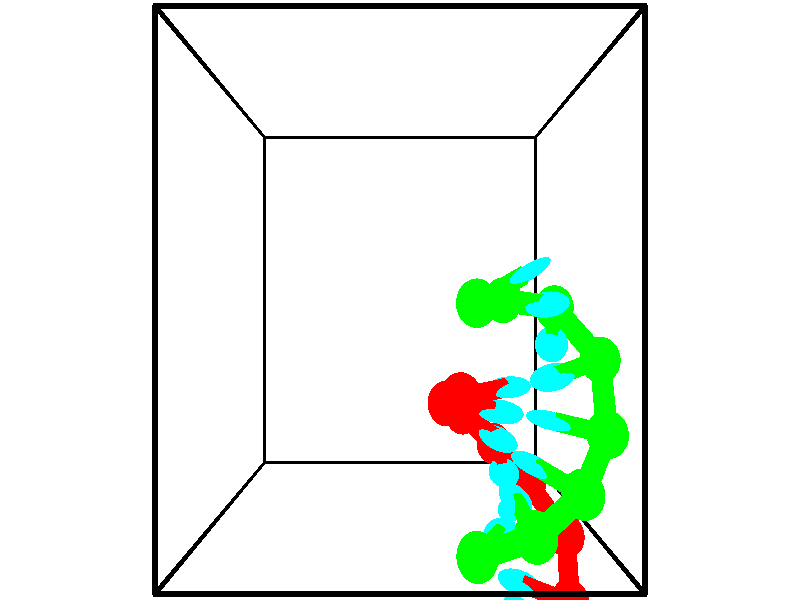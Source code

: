 // switches for output
#declare DRAW_BASES = 1; // possible values are 0, 1; only relevant for DNA ribbons
#declare DRAW_BASES_TYPE = 3; // possible values are 1, 2, 3; only relevant for DNA ribbons
#declare DRAW_FOG = 0; // set to 1 to enable fog

#include "colors.inc"

#include "transforms.inc"
background { rgb <1, 1, 1>}

#default {
   normal{
       ripples 0.25
       frequency 0.20
       turbulence 0.2
       lambda 5
   }
	finish {
		phong 0.1
		phong_size 40.
	}
}

// original window dimensions: 1024x640


// camera settings

camera {
	sky <-0, 1, 0>
	up <-0, 1, 0>
	right 1.6 * <1, 0, 0>
	location <2.5, 2.5, 11.1562>
	look_at <2.5, 2.5, 2.5>
	direction <0, 0, -8.6562>
	angle 67.0682
}


# declare cpy_camera_pos = <2.5, 2.5, 11.1562>;
# if (DRAW_FOG = 1)
fog {
	fog_type 2
	up vnormalize(cpy_camera_pos)
	color rgbt<1,1,1,0.3>
	distance 1e-5
	fog_alt 3e-3
	fog_offset 4
}
# end


// LIGHTS

# declare lum = 6;
global_settings {
	ambient_light rgb lum * <0.05, 0.05, 0.05>
	max_trace_level 15
}# declare cpy_direct_light_amount = 0.25;
light_source
{	1000 * <-1, -1, 1>,
	rgb lum * cpy_direct_light_amount
	parallel
}

light_source
{	1000 * <1, 1, -1>,
	rgb lum * cpy_direct_light_amount
	parallel
}

// strand 0

// nucleotide -1

// particle -1
sphere {
	<4.391958, -1.358764, 3.393848> 0.250000
	pigment { color rgbt <1,0,0,0> }
	no_shadow
}
cylinder {
	<4.255822, -1.225132, 3.042267>,  <4.174141, -1.144953, 2.831318>, 0.100000
	pigment { color rgbt <1,0,0,0> }
	no_shadow
}
cylinder {
	<4.255822, -1.225132, 3.042267>,  <4.391958, -1.358764, 3.393848>, 0.100000
	pigment { color rgbt <1,0,0,0> }
	no_shadow
}

// particle -1
sphere {
	<4.255822, -1.225132, 3.042267> 0.100000
	pigment { color rgbt <1,0,0,0> }
	no_shadow
}
sphere {
	0, 1
	scale<0.080000,0.200000,0.300000>
	matrix <0.013469, 0.936392, 0.350698,
		0.940207, 0.107518, -0.323190,
		-0.340338, 0.334081, -0.878954,
		4.153721, -1.124908, 2.778581>
	pigment { color rgbt <0,1,1,0> }
	no_shadow
}
cylinder {
	<4.758880, -0.849632, 3.149399>,  <4.391958, -1.358764, 3.393848>, 0.130000
	pigment { color rgbt <1,0,0,0> }
	no_shadow
}

// nucleotide -1

// particle -1
sphere {
	<4.758880, -0.849632, 3.149399> 0.250000
	pigment { color rgbt <1,0,0,0> }
	no_shadow
}
cylinder {
	<4.408584, -0.791973, 2.965096>,  <4.198406, -0.757378, 2.854513>, 0.100000
	pigment { color rgbt <1,0,0,0> }
	no_shadow
}
cylinder {
	<4.408584, -0.791973, 2.965096>,  <4.758880, -0.849632, 3.149399>, 0.100000
	pigment { color rgbt <1,0,0,0> }
	no_shadow
}

// particle -1
sphere {
	<4.408584, -0.791973, 2.965096> 0.100000
	pigment { color rgbt <1,0,0,0> }
	no_shadow
}
sphere {
	0, 1
	scale<0.080000,0.200000,0.300000>
	matrix <0.006870, 0.958010, 0.286652,
		0.482731, 0.247868, -0.839960,
		-0.875742, 0.144146, -0.460759,
		4.145861, -0.748729, 2.826868>
	pigment { color rgbt <0,1,1,0> }
	no_shadow
}
cylinder {
	<4.842379, -0.267714, 2.642977>,  <4.758880, -0.849632, 3.149399>, 0.130000
	pigment { color rgbt <1,0,0,0> }
	no_shadow
}

// nucleotide -1

// particle -1
sphere {
	<4.842379, -0.267714, 2.642977> 0.250000
	pigment { color rgbt <1,0,0,0> }
	no_shadow
}
cylinder {
	<4.455921, -0.286167, 2.744514>,  <4.224046, -0.297239, 2.805437>, 0.100000
	pigment { color rgbt <1,0,0,0> }
	no_shadow
}
cylinder {
	<4.455921, -0.286167, 2.744514>,  <4.842379, -0.267714, 2.642977>, 0.100000
	pigment { color rgbt <1,0,0,0> }
	no_shadow
}

// particle -1
sphere {
	<4.455921, -0.286167, 2.744514> 0.100000
	pigment { color rgbt <1,0,0,0> }
	no_shadow
}
sphere {
	0, 1
	scale<0.080000,0.200000,0.300000>
	matrix <-0.015510, 0.992489, 0.121344,
		-0.257534, 0.113299, -0.959604,
		-0.966145, -0.046134, 0.253842,
		4.166078, -0.300007, 2.820667>
	pigment { color rgbt <0,1,1,0> }
	no_shadow
}
cylinder {
	<4.403478, 0.244451, 2.226614>,  <4.842379, -0.267714, 2.642977>, 0.130000
	pigment { color rgbt <1,0,0,0> }
	no_shadow
}

// nucleotide -1

// particle -1
sphere {
	<4.403478, 0.244451, 2.226614> 0.250000
	pigment { color rgbt <1,0,0,0> }
	no_shadow
}
cylinder {
	<4.210198, 0.170547, 2.568932>,  <4.094231, 0.126205, 2.774322>, 0.100000
	pigment { color rgbt <1,0,0,0> }
	no_shadow
}
cylinder {
	<4.210198, 0.170547, 2.568932>,  <4.403478, 0.244451, 2.226614>, 0.100000
	pigment { color rgbt <1,0,0,0> }
	no_shadow
}

// particle -1
sphere {
	<4.210198, 0.170547, 2.568932> 0.100000
	pigment { color rgbt <1,0,0,0> }
	no_shadow
}
sphere {
	0, 1
	scale<0.080000,0.200000,0.300000>
	matrix <-0.033464, 0.980663, 0.192822,
		-0.874871, 0.064533, -0.480039,
		-0.483199, -0.184758, 0.855793,
		4.065238, 0.115120, 2.825670>
	pigment { color rgbt <0,1,1,0> }
	no_shadow
}
cylinder {
	<3.878933, 0.740915, 2.277023>,  <4.403478, 0.244451, 2.226614>, 0.130000
	pigment { color rgbt <1,0,0,0> }
	no_shadow
}

// nucleotide -1

// particle -1
sphere {
	<3.878933, 0.740915, 2.277023> 0.250000
	pigment { color rgbt <1,0,0,0> }
	no_shadow
}
cylinder {
	<3.896422, 0.630299, 2.661026>,  <3.906915, 0.563929, 2.891428>, 0.100000
	pigment { color rgbt <1,0,0,0> }
	no_shadow
}
cylinder {
	<3.896422, 0.630299, 2.661026>,  <3.878933, 0.740915, 2.277023>, 0.100000
	pigment { color rgbt <1,0,0,0> }
	no_shadow
}

// particle -1
sphere {
	<3.896422, 0.630299, 2.661026> 0.100000
	pigment { color rgbt <1,0,0,0> }
	no_shadow
}
sphere {
	0, 1
	scale<0.080000,0.200000,0.300000>
	matrix <-0.140398, 0.949689, 0.279963,
		-0.989129, -0.147024, 0.002696,
		0.043722, -0.276541, 0.960007,
		3.909539, 0.547336, 2.949028>
	pigment { color rgbt <0,1,1,0> }
	no_shadow
}
cylinder {
	<3.388820, 1.156902, 2.556580>,  <3.878933, 0.740915, 2.277023>, 0.130000
	pigment { color rgbt <1,0,0,0> }
	no_shadow
}

// nucleotide -1

// particle -1
sphere {
	<3.388820, 1.156902, 2.556580> 0.250000
	pigment { color rgbt <1,0,0,0> }
	no_shadow
}
cylinder {
	<3.630001, 1.042336, 2.854416>,  <3.774709, 0.973596, 3.033118>, 0.100000
	pigment { color rgbt <1,0,0,0> }
	no_shadow
}
cylinder {
	<3.630001, 1.042336, 2.854416>,  <3.388820, 1.156902, 2.556580>, 0.100000
	pigment { color rgbt <1,0,0,0> }
	no_shadow
}

// particle -1
sphere {
	<3.630001, 1.042336, 2.854416> 0.100000
	pigment { color rgbt <1,0,0,0> }
	no_shadow
}
sphere {
	0, 1
	scale<0.080000,0.200000,0.300000>
	matrix <0.022418, 0.939046, 0.343061,
		-0.797463, -0.190157, 0.572620,
		0.602952, -0.286415, 0.744591,
		3.810886, 0.956411, 3.077793>
	pigment { color rgbt <0,1,1,0> }
	no_shadow
}
cylinder {
	<3.114733, 1.363428, 3.196069>,  <3.388820, 1.156902, 2.556580>, 0.130000
	pigment { color rgbt <1,0,0,0> }
	no_shadow
}

// nucleotide -1

// particle -1
sphere {
	<3.114733, 1.363428, 3.196069> 0.250000
	pigment { color rgbt <1,0,0,0> }
	no_shadow
}
cylinder {
	<3.503388, 1.325096, 3.282547>,  <3.736581, 1.302097, 3.334434>, 0.100000
	pigment { color rgbt <1,0,0,0> }
	no_shadow
}
cylinder {
	<3.503388, 1.325096, 3.282547>,  <3.114733, 1.363428, 3.196069>, 0.100000
	pigment { color rgbt <1,0,0,0> }
	no_shadow
}

// particle -1
sphere {
	<3.503388, 1.325096, 3.282547> 0.100000
	pigment { color rgbt <1,0,0,0> }
	no_shadow
}
sphere {
	0, 1
	scale<0.080000,0.200000,0.300000>
	matrix <-0.005422, 0.904948, 0.425487,
		-0.236418, -0.414591, 0.878761,
		0.971636, -0.095828, 0.216194,
		3.794879, 1.296348, 3.347405>
	pigment { color rgbt <0,1,1,0> }
	no_shadow
}
cylinder {
	<3.232119, 1.526150, 3.910050>,  <3.114733, 1.363428, 3.196069>, 0.130000
	pigment { color rgbt <1,0,0,0> }
	no_shadow
}

// nucleotide -1

// particle -1
sphere {
	<3.232119, 1.526150, 3.910050> 0.250000
	pigment { color rgbt <1,0,0,0> }
	no_shadow
}
cylinder {
	<3.592703, 1.565186, 3.741364>,  <3.809054, 1.588607, 3.640152>, 0.100000
	pigment { color rgbt <1,0,0,0> }
	no_shadow
}
cylinder {
	<3.592703, 1.565186, 3.741364>,  <3.232119, 1.526150, 3.910050>, 0.100000
	pigment { color rgbt <1,0,0,0> }
	no_shadow
}

// particle -1
sphere {
	<3.592703, 1.565186, 3.741364> 0.100000
	pigment { color rgbt <1,0,0,0> }
	no_shadow
}
sphere {
	0, 1
	scale<0.080000,0.200000,0.300000>
	matrix <0.027137, 0.959598, 0.280064,
		0.432009, -0.263911, 0.862391,
		0.901461, 0.097588, -0.421717,
		3.863142, 1.594462, 3.614848>
	pigment { color rgbt <0,1,1,0> }
	no_shadow
}
// strand 1

// nucleotide -1

// particle -1
sphere {
	<3.430304, 2.467514, 3.834379> 0.250000
	pigment { color rgbt <0,1,0,0> }
	no_shadow
}
cylinder {
	<3.788921, 2.644531, 3.826721>,  <4.004092, 2.750742, 3.822126>, 0.100000
	pigment { color rgbt <0,1,0,0> }
	no_shadow
}
cylinder {
	<3.788921, 2.644531, 3.826721>,  <3.430304, 2.467514, 3.834379>, 0.100000
	pigment { color rgbt <0,1,0,0> }
	no_shadow
}

// particle -1
sphere {
	<3.788921, 2.644531, 3.826721> 0.100000
	pigment { color rgbt <0,1,0,0> }
	no_shadow
}
sphere {
	0, 1
	scale<0.080000,0.200000,0.300000>
	matrix <0.437784, -0.878656, 0.190550,
		0.067505, -0.179218, -0.981491,
		0.896543, 0.442544, -0.019145,
		4.057884, 2.777294, 3.820977>
	pigment { color rgbt <0,1,1,0> }
	no_shadow
}
cylinder {
	<3.848878, 2.496689, 3.237735>,  <3.430304, 2.467514, 3.834379>, 0.130000
	pigment { color rgbt <0,1,0,0> }
	no_shadow
}

// nucleotide -1

// particle -1
sphere {
	<3.848878, 2.496689, 3.237735> 0.250000
	pigment { color rgbt <0,1,0,0> }
	no_shadow
}
cylinder {
	<4.105602, 2.472900, 3.543556>,  <4.259637, 2.458627, 3.727049>, 0.100000
	pigment { color rgbt <0,1,0,0> }
	no_shadow
}
cylinder {
	<4.105602, 2.472900, 3.543556>,  <3.848878, 2.496689, 3.237735>, 0.100000
	pigment { color rgbt <0,1,0,0> }
	no_shadow
}

// particle -1
sphere {
	<4.105602, 2.472900, 3.543556> 0.100000
	pigment { color rgbt <0,1,0,0> }
	no_shadow
}
sphere {
	0, 1
	scale<0.080000,0.200000,0.300000>
	matrix <0.406895, -0.818661, -0.405254,
		0.650011, 0.571190, -0.501227,
		0.641812, -0.059473, 0.764553,
		4.298146, 2.455059, 3.772922>
	pigment { color rgbt <0,1,1,0> }
	no_shadow
}
cylinder {
	<4.565486, 2.414058, 3.077560>,  <3.848878, 2.496689, 3.237735>, 0.130000
	pigment { color rgbt <0,1,0,0> }
	no_shadow
}

// nucleotide -1

// particle -1
sphere {
	<4.565486, 2.414058, 3.077560> 0.250000
	pigment { color rgbt <0,1,0,0> }
	no_shadow
}
cylinder {
	<4.462715, 2.203148, 3.401527>,  <4.401052, 2.076602, 3.595908>, 0.100000
	pigment { color rgbt <0,1,0,0> }
	no_shadow
}
cylinder {
	<4.462715, 2.203148, 3.401527>,  <4.565486, 2.414058, 3.077560>, 0.100000
	pigment { color rgbt <0,1,0,0> }
	no_shadow
}

// particle -1
sphere {
	<4.462715, 2.203148, 3.401527> 0.100000
	pigment { color rgbt <0,1,0,0> }
	no_shadow
}
sphere {
	0, 1
	scale<0.080000,0.200000,0.300000>
	matrix <0.078633, -0.846678, -0.526264,
		0.963226, -0.071526, 0.258997,
		-0.256928, -0.527277, 0.809918,
		4.385637, 2.044965, 3.644503>
	pigment { color rgbt <0,1,1,0> }
	no_shadow
}
cylinder {
	<5.092515, 1.854490, 3.335409>,  <4.565486, 2.414058, 3.077560>, 0.130000
	pigment { color rgbt <0,1,0,0> }
	no_shadow
}

// nucleotide -1

// particle -1
sphere {
	<5.092515, 1.854490, 3.335409> 0.250000
	pigment { color rgbt <0,1,0,0> }
	no_shadow
}
cylinder {
	<4.716228, 1.757729, 3.430519>,  <4.490457, 1.699672, 3.487585>, 0.100000
	pigment { color rgbt <0,1,0,0> }
	no_shadow
}
cylinder {
	<4.716228, 1.757729, 3.430519>,  <5.092515, 1.854490, 3.335409>, 0.100000
	pigment { color rgbt <0,1,0,0> }
	no_shadow
}

// particle -1
sphere {
	<4.716228, 1.757729, 3.430519> 0.100000
	pigment { color rgbt <0,1,0,0> }
	no_shadow
}
sphere {
	0, 1
	scale<0.080000,0.200000,0.300000>
	matrix <0.082454, -0.843051, -0.531475,
		0.329023, -0.480361, 0.813017,
		-0.940715, -0.241904, 0.237776,
		4.434014, 1.685157, 3.501852>
	pigment { color rgbt <0,1,1,0> }
	no_shadow
}
cylinder {
	<5.069238, 1.114880, 3.678485>,  <5.092515, 1.854490, 3.335409>, 0.130000
	pigment { color rgbt <0,1,0,0> }
	no_shadow
}

// nucleotide -1

// particle -1
sphere {
	<5.069238, 1.114880, 3.678485> 0.250000
	pigment { color rgbt <0,1,0,0> }
	no_shadow
}
cylinder {
	<4.688049, 1.178864, 3.575523>,  <4.459336, 1.217253, 3.513746>, 0.100000
	pigment { color rgbt <0,1,0,0> }
	no_shadow
}
cylinder {
	<4.688049, 1.178864, 3.575523>,  <5.069238, 1.114880, 3.678485>, 0.100000
	pigment { color rgbt <0,1,0,0> }
	no_shadow
}

// particle -1
sphere {
	<4.688049, 1.178864, 3.575523> 0.100000
	pigment { color rgbt <0,1,0,0> }
	no_shadow
}
sphere {
	0, 1
	scale<0.080000,0.200000,0.300000>
	matrix <-0.114170, -0.976273, -0.183999,
		-0.280730, -0.145958, 0.948624,
		-0.952972, 0.159958, -0.257405,
		4.402158, 1.226851, 3.498302>
	pigment { color rgbt <0,1,1,0> }
	no_shadow
}
cylinder {
	<4.675410, 0.574365, 3.988871>,  <5.069238, 1.114880, 3.678485>, 0.130000
	pigment { color rgbt <0,1,0,0> }
	no_shadow
}

// nucleotide -1

// particle -1
sphere {
	<4.675410, 0.574365, 3.988871> 0.250000
	pigment { color rgbt <0,1,0,0> }
	no_shadow
}
cylinder {
	<4.390335, 0.684196, 3.730667>,  <4.219290, 0.750096, 3.575745>, 0.100000
	pigment { color rgbt <0,1,0,0> }
	no_shadow
}
cylinder {
	<4.390335, 0.684196, 3.730667>,  <4.675410, 0.574365, 3.988871>, 0.100000
	pigment { color rgbt <0,1,0,0> }
	no_shadow
}

// particle -1
sphere {
	<4.390335, 0.684196, 3.730667> 0.100000
	pigment { color rgbt <0,1,0,0> }
	no_shadow
}
sphere {
	0, 1
	scale<0.080000,0.200000,0.300000>
	matrix <-0.189424, -0.961354, -0.199793,
		-0.675423, -0.020115, 0.737156,
		-0.712687, 0.274580, -0.645511,
		4.176529, 0.766570, 3.537014>
	pigment { color rgbt <0,1,1,0> }
	no_shadow
}
cylinder {
	<4.070306, 0.216274, 4.183372>,  <4.675410, 0.574365, 3.988871>, 0.130000
	pigment { color rgbt <0,1,0,0> }
	no_shadow
}

// nucleotide -1

// particle -1
sphere {
	<4.070306, 0.216274, 4.183372> 0.250000
	pigment { color rgbt <0,1,0,0> }
	no_shadow
}
cylinder {
	<4.006599, 0.325958, 3.804016>,  <3.968375, 0.391769, 3.576403>, 0.100000
	pigment { color rgbt <0,1,0,0> }
	no_shadow
}
cylinder {
	<4.006599, 0.325958, 3.804016>,  <4.070306, 0.216274, 4.183372>, 0.100000
	pigment { color rgbt <0,1,0,0> }
	no_shadow
}

// particle -1
sphere {
	<4.006599, 0.325958, 3.804016> 0.100000
	pigment { color rgbt <0,1,0,0> }
	no_shadow
}
sphere {
	0, 1
	scale<0.080000,0.200000,0.300000>
	matrix <-0.162650, -0.954813, -0.248752,
		-0.973745, 0.114637, 0.196669,
		-0.159266, 0.274210, -0.948390,
		3.958819, 0.408221, 3.519499>
	pigment { color rgbt <0,1,1,0> }
	no_shadow
}
cylinder {
	<3.426646, -0.067916, 3.925345>,  <4.070306, 0.216274, 4.183372>, 0.130000
	pigment { color rgbt <0,1,0,0> }
	no_shadow
}

// nucleotide -1

// particle -1
sphere {
	<3.426646, -0.067916, 3.925345> 0.250000
	pigment { color rgbt <0,1,0,0> }
	no_shadow
}
cylinder {
	<3.646927, -0.025925, 3.594116>,  <3.779096, -0.000730, 3.395379>, 0.100000
	pigment { color rgbt <0,1,0,0> }
	no_shadow
}
cylinder {
	<3.646927, -0.025925, 3.594116>,  <3.426646, -0.067916, 3.925345>, 0.100000
	pigment { color rgbt <0,1,0,0> }
	no_shadow
}

// particle -1
sphere {
	<3.646927, -0.025925, 3.594116> 0.100000
	pigment { color rgbt <0,1,0,0> }
	no_shadow
}
sphere {
	0, 1
	scale<0.080000,0.200000,0.300000>
	matrix <-0.113649, -0.973391, -0.198984,
		-0.826928, 0.203691, -0.524119,
		0.550704, 0.104979, -0.828073,
		3.812138, 0.005569, 3.345694>
	pigment { color rgbt <0,1,1,0> }
	no_shadow
}
// box output
cylinder {
	<0.000000, 0.000000, 0.000000>,  <5.000000, 0.000000, 0.000000>, 0.025000
	pigment { color rgbt <0,0,0,0> }
	no_shadow
}
cylinder {
	<0.000000, 0.000000, 0.000000>,  <0.000000, 5.000000, 0.000000>, 0.025000
	pigment { color rgbt <0,0,0,0> }
	no_shadow
}
cylinder {
	<0.000000, 0.000000, 0.000000>,  <0.000000, 0.000000, 5.000000>, 0.025000
	pigment { color rgbt <0,0,0,0> }
	no_shadow
}
cylinder {
	<5.000000, 5.000000, 5.000000>,  <0.000000, 5.000000, 5.000000>, 0.025000
	pigment { color rgbt <0,0,0,0> }
	no_shadow
}
cylinder {
	<5.000000, 5.000000, 5.000000>,  <5.000000, 0.000000, 5.000000>, 0.025000
	pigment { color rgbt <0,0,0,0> }
	no_shadow
}
cylinder {
	<5.000000, 5.000000, 5.000000>,  <5.000000, 5.000000, 0.000000>, 0.025000
	pigment { color rgbt <0,0,0,0> }
	no_shadow
}
cylinder {
	<0.000000, 0.000000, 5.000000>,  <0.000000, 5.000000, 5.000000>, 0.025000
	pigment { color rgbt <0,0,0,0> }
	no_shadow
}
cylinder {
	<0.000000, 0.000000, 5.000000>,  <5.000000, 0.000000, 5.000000>, 0.025000
	pigment { color rgbt <0,0,0,0> }
	no_shadow
}
cylinder {
	<5.000000, 5.000000, 0.000000>,  <0.000000, 5.000000, 0.000000>, 0.025000
	pigment { color rgbt <0,0,0,0> }
	no_shadow
}
cylinder {
	<5.000000, 5.000000, 0.000000>,  <5.000000, 0.000000, 0.000000>, 0.025000
	pigment { color rgbt <0,0,0,0> }
	no_shadow
}
cylinder {
	<5.000000, 0.000000, 5.000000>,  <5.000000, 0.000000, 0.000000>, 0.025000
	pigment { color rgbt <0,0,0,0> }
	no_shadow
}
cylinder {
	<0.000000, 5.000000, 0.000000>,  <0.000000, 5.000000, 5.000000>, 0.025000
	pigment { color rgbt <0,0,0,0> }
	no_shadow
}
// end of box output
